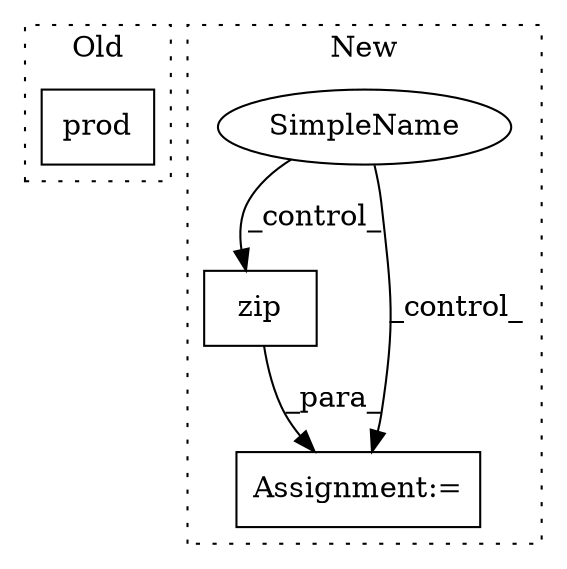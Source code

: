 digraph G {
subgraph cluster0 {
1 [label="prod" a="32" s="1570,1613" l="5,1" shape="box"];
label = "Old";
style="dotted";
}
subgraph cluster1 {
2 [label="zip" a="32" s="1533,1560" l="4,1" shape="box"];
3 [label="Assignment:=" a="7" s="1452,1561" l="73,2" shape="box"];
4 [label="SimpleName" a="42" s="" l="" shape="ellipse"];
label = "New";
style="dotted";
}
2 -> 3 [label="_para_"];
4 -> 2 [label="_control_"];
4 -> 3 [label="_control_"];
}